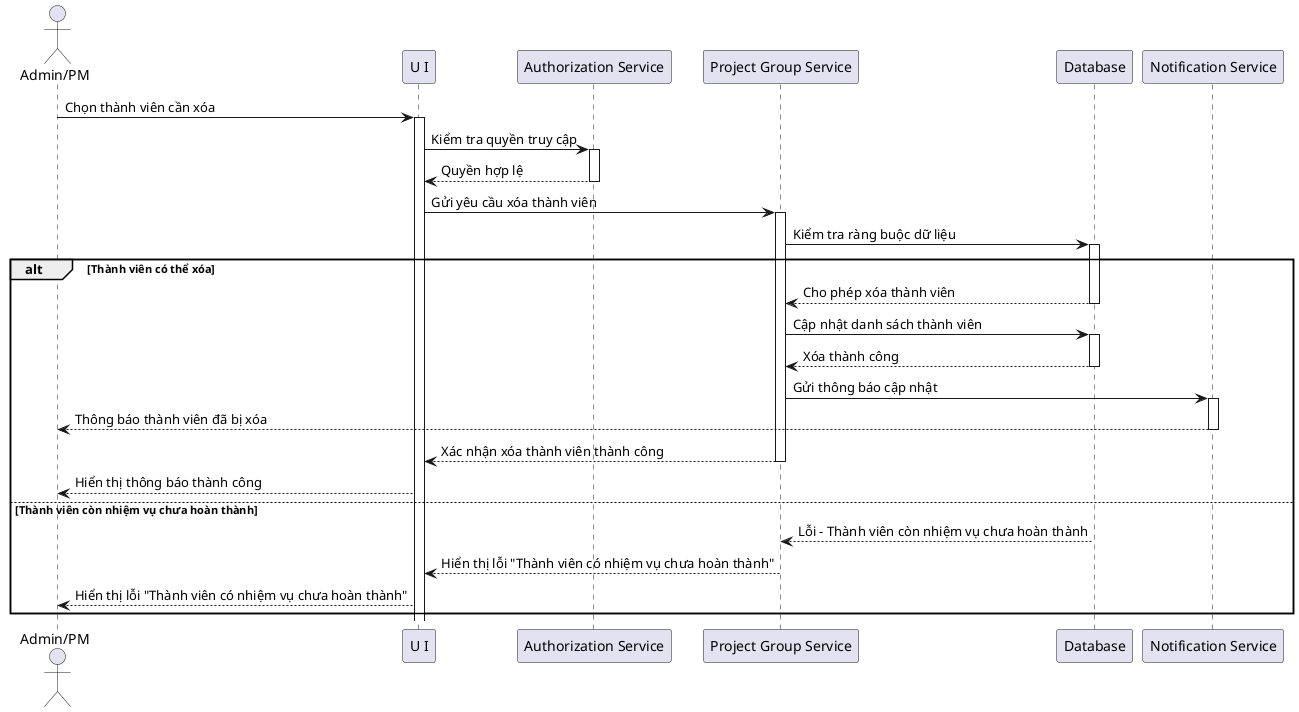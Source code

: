 @startuml
actor "Admin/PM" as User

participant "U I" as UI
participant "Authorization Service"
participant "Project Group Service" as System
participant "Database" as DB
participant "Notification Service"

User -> UI: Chọn thành viên cần xóa
activate UI

UI -> "Authorization Service": Kiểm tra quyền truy cập
activate "Authorization Service"

"Authorization Service" --> UI: Quyền hợp lệ
deactivate "Authorization Service"

UI -> System: Gửi yêu cầu xóa thành viên
activate System

System -> DB: Kiểm tra ràng buộc dữ liệu
activate DB

alt Thành viên có thể xóa
    DB --> System: Cho phép xóa thành viên
    deactivate DB

    System -> DB: Cập nhật danh sách thành viên
    activate DB
    DB --> System: Xóa thành công
    deactivate DB

    System -> "Notification Service": Gửi thông báo cập nhật
    activate "Notification Service"
    "Notification Service" --> User: Thông báo thành viên đã bị xóa
    deactivate "Notification Service"

    System --> UI: Xác nhận xóa thành viên thành công
    deactivate System
    UI --> User: Hiển thị thông báo thành công

else Thành viên còn nhiệm vụ chưa hoàn thành
    DB --> System: Lỗi - Thành viên còn nhiệm vụ chưa hoàn thành
    deactivate DB
    System --> UI: Hiển thị lỗi "Thành viên có nhiệm vụ chưa hoàn thành"
    UI --> User: Hiển thị lỗi "Thành viên có nhiệm vụ chưa hoàn thành"
    deactivate System
end

@enduml
